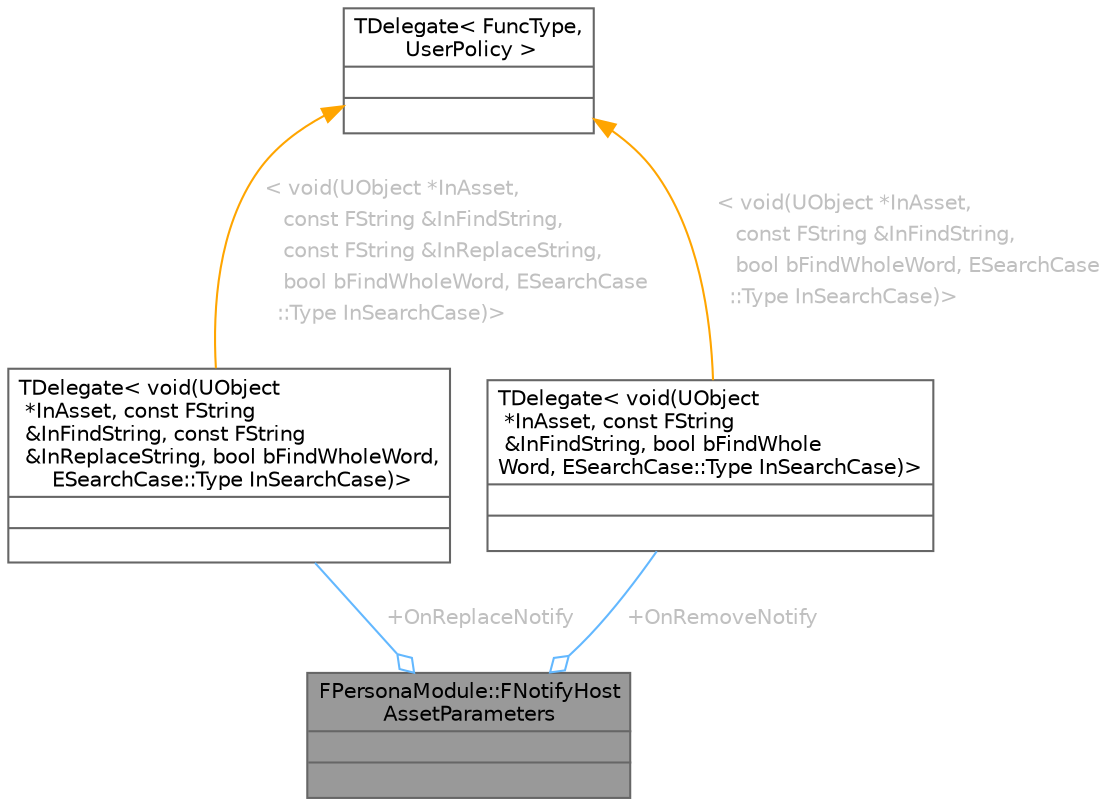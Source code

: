 digraph "FPersonaModule::FNotifyHostAssetParameters"
{
 // INTERACTIVE_SVG=YES
 // LATEX_PDF_SIZE
  bgcolor="transparent";
  edge [fontname=Helvetica,fontsize=10,labelfontname=Helvetica,labelfontsize=10];
  node [fontname=Helvetica,fontsize=10,shape=box,height=0.2,width=0.4];
  Node1 [id="Node000001",shape=plain,label=<<TABLE CELLBORDER="0" BORDER="1"><TR><TD COLSPAN="2" CELLPADDING="1" CELLSPACING="0">FPersonaModule::FNotifyHost<BR ALIGN="LEFT"/>AssetParameters</TD></TR>
<HR/>
<TR><TD COLSPAN="2" CELLPADDING="1" CELLSPACING="0">&nbsp;</TD></TR>
<HR/>
<TR><TD COLSPAN="2" CELLPADDING="1" CELLSPACING="0">&nbsp;</TD></TR>
</TABLE>>
,height=0.2,width=0.4,color="gray40", fillcolor="grey60", style="filled", fontcolor="black",tooltip=" "];
  Node2 -> Node1 [id="edge1_Node000001_Node000002",color="steelblue1",style="solid",tooltip=" ",label=<<TABLE CELLBORDER="0" BORDER="0"><TR><TD VALIGN="top" ALIGN="LEFT" CELLPADDING="1" CELLSPACING="0">+OnReplaceNotify</TD></TR>
</TABLE>> ,fontcolor="grey" ,arrowhead="odiamond"];
  Node2 [id="Node000002",shape=plain,label=<<TABLE CELLBORDER="0" BORDER="1"><TR><TD COLSPAN="2" CELLPADDING="1" CELLSPACING="0">TDelegate&lt; void(UObject<BR ALIGN="LEFT"/> *InAsset, const FString<BR ALIGN="LEFT"/> &amp;InFindString, const FString<BR ALIGN="LEFT"/> &amp;InReplaceString, bool bFindWholeWord,<BR ALIGN="LEFT"/> ESearchCase::Type InSearchCase)&gt;</TD></TR>
<HR/>
<TR><TD COLSPAN="2" CELLPADDING="1" CELLSPACING="0">&nbsp;</TD></TR>
<HR/>
<TR><TD COLSPAN="2" CELLPADDING="1" CELLSPACING="0">&nbsp;</TD></TR>
</TABLE>>
,height=0.2,width=0.4,color="gray40", fillcolor="white", style="filled",URL="$d1/dbf/classTDelegate.html",tooltip=" "];
  Node3 -> Node2 [id="edge2_Node000002_Node000003",dir="back",color="orange",style="solid",tooltip=" ",label=<<TABLE CELLBORDER="0" BORDER="0"><TR><TD VALIGN="top" ALIGN="LEFT" CELLPADDING="1" CELLSPACING="0">&lt; void(UObject *InAsset,</TD></TR>
<TR><TD VALIGN="top" ALIGN="LEFT" CELLPADDING="1" CELLSPACING="0">&nbsp;&nbsp; const FString &amp;InFindString,</TD></TR>
<TR><TD VALIGN="top" ALIGN="LEFT" CELLPADDING="1" CELLSPACING="0">&nbsp;&nbsp; const FString &amp;InReplaceString,</TD></TR>
<TR><TD VALIGN="top" ALIGN="LEFT" CELLPADDING="1" CELLSPACING="0">&nbsp;&nbsp; bool bFindWholeWord, ESearchCase</TD></TR>
<TR><TD VALIGN="top" ALIGN="LEFT" CELLPADDING="1" CELLSPACING="0">&nbsp;&nbsp;::Type InSearchCase)&gt;</TD></TR>
</TABLE>> ,fontcolor="grey" ];
  Node3 [id="Node000003",shape=plain,label=<<TABLE CELLBORDER="0" BORDER="1"><TR><TD COLSPAN="2" CELLPADDING="1" CELLSPACING="0">TDelegate&lt; FuncType,<BR ALIGN="LEFT"/> UserPolicy &gt;</TD></TR>
<HR/>
<TR><TD COLSPAN="2" CELLPADDING="1" CELLSPACING="0">&nbsp;</TD></TR>
<HR/>
<TR><TD COLSPAN="2" CELLPADDING="1" CELLSPACING="0">&nbsp;</TD></TR>
</TABLE>>
,height=0.2,width=0.4,color="gray40", fillcolor="white", style="filled",URL="$d1/dbf/classTDelegate.html",tooltip=" "];
  Node4 -> Node1 [id="edge3_Node000001_Node000004",color="steelblue1",style="solid",tooltip=" ",label=<<TABLE CELLBORDER="0" BORDER="0"><TR><TD VALIGN="top" ALIGN="LEFT" CELLPADDING="1" CELLSPACING="0">+OnRemoveNotify</TD></TR>
</TABLE>> ,fontcolor="grey" ,arrowhead="odiamond"];
  Node4 [id="Node000004",shape=plain,label=<<TABLE CELLBORDER="0" BORDER="1"><TR><TD COLSPAN="2" CELLPADDING="1" CELLSPACING="0">TDelegate&lt; void(UObject<BR ALIGN="LEFT"/> *InAsset, const FString<BR ALIGN="LEFT"/> &amp;InFindString, bool bFindWhole<BR ALIGN="LEFT"/>Word, ESearchCase::Type InSearchCase)&gt;</TD></TR>
<HR/>
<TR><TD COLSPAN="2" CELLPADDING="1" CELLSPACING="0">&nbsp;</TD></TR>
<HR/>
<TR><TD COLSPAN="2" CELLPADDING="1" CELLSPACING="0">&nbsp;</TD></TR>
</TABLE>>
,height=0.2,width=0.4,color="gray40", fillcolor="white", style="filled",URL="$d1/dbf/classTDelegate.html",tooltip=" "];
  Node3 -> Node4 [id="edge4_Node000004_Node000003",dir="back",color="orange",style="solid",tooltip=" ",label=<<TABLE CELLBORDER="0" BORDER="0"><TR><TD VALIGN="top" ALIGN="LEFT" CELLPADDING="1" CELLSPACING="0">&lt; void(UObject *InAsset,</TD></TR>
<TR><TD VALIGN="top" ALIGN="LEFT" CELLPADDING="1" CELLSPACING="0">&nbsp;&nbsp; const FString &amp;InFindString,</TD></TR>
<TR><TD VALIGN="top" ALIGN="LEFT" CELLPADDING="1" CELLSPACING="0">&nbsp;&nbsp; bool bFindWholeWord, ESearchCase</TD></TR>
<TR><TD VALIGN="top" ALIGN="LEFT" CELLPADDING="1" CELLSPACING="0">&nbsp;&nbsp;::Type InSearchCase)&gt;</TD></TR>
</TABLE>> ,fontcolor="grey" ];
}

